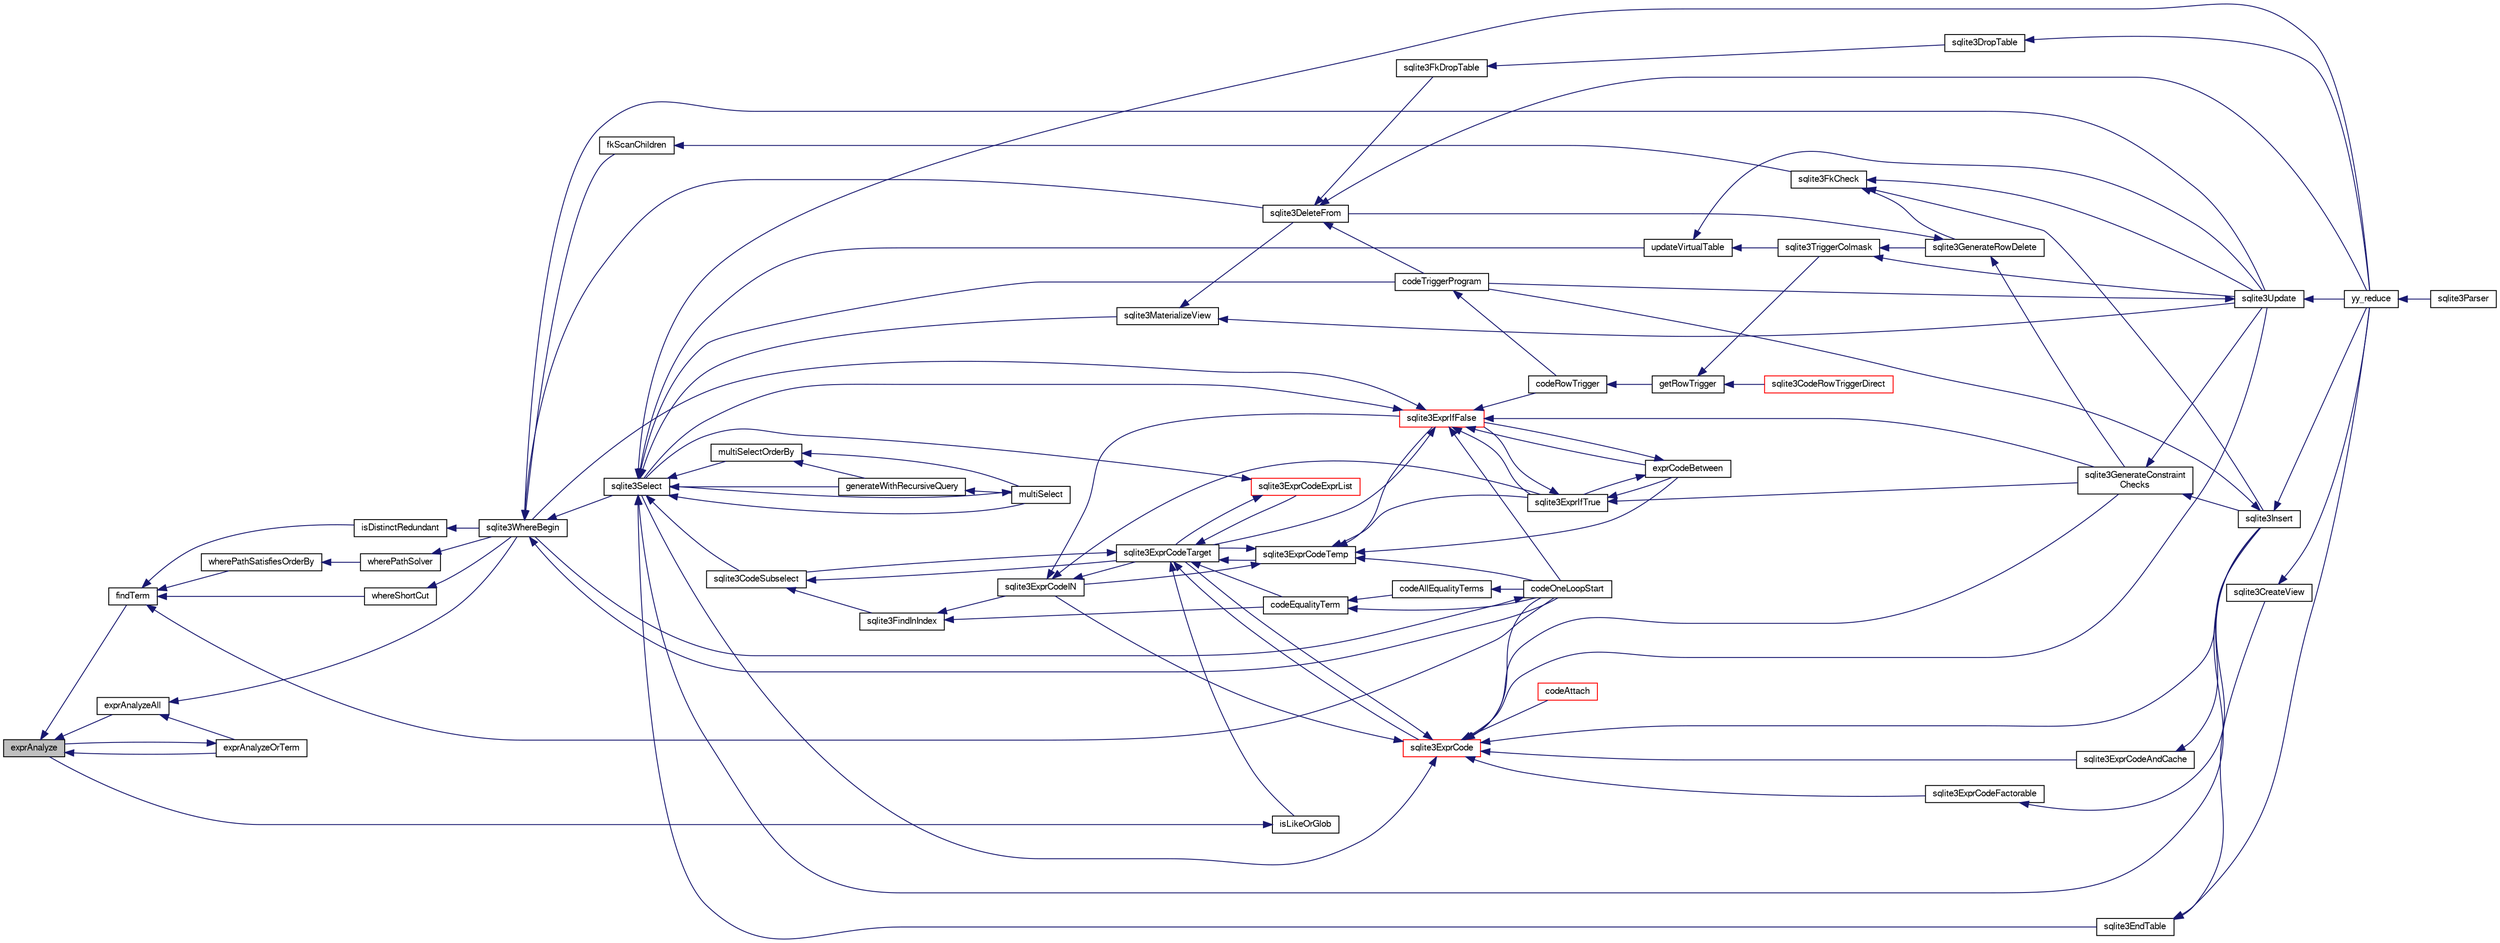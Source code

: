 digraph "exprAnalyze"
{
  edge [fontname="FreeSans",fontsize="10",labelfontname="FreeSans",labelfontsize="10"];
  node [fontname="FreeSans",fontsize="10",shape=record];
  rankdir="LR";
  Node101752 [label="exprAnalyze",height=0.2,width=0.4,color="black", fillcolor="grey75", style="filled", fontcolor="black"];
  Node101752 -> Node101753 [dir="back",color="midnightblue",fontsize="10",style="solid",fontname="FreeSans"];
  Node101753 [label="findTerm",height=0.2,width=0.4,color="black", fillcolor="white", style="filled",URL="$sqlite3_8c.html#af26eb1eed85001fcf29fa189b631ac4b"];
  Node101753 -> Node101754 [dir="back",color="midnightblue",fontsize="10",style="solid",fontname="FreeSans"];
  Node101754 [label="isDistinctRedundant",height=0.2,width=0.4,color="black", fillcolor="white", style="filled",URL="$sqlite3_8c.html#acfc2ade61d376596f173a8f70fea379b"];
  Node101754 -> Node101755 [dir="back",color="midnightblue",fontsize="10",style="solid",fontname="FreeSans"];
  Node101755 [label="sqlite3WhereBegin",height=0.2,width=0.4,color="black", fillcolor="white", style="filled",URL="$sqlite3_8c.html#acad049f5c9a96a8118cffd5e5ce89f7c"];
  Node101755 -> Node101756 [dir="back",color="midnightblue",fontsize="10",style="solid",fontname="FreeSans"];
  Node101756 [label="sqlite3DeleteFrom",height=0.2,width=0.4,color="black", fillcolor="white", style="filled",URL="$sqlite3_8c.html#ab9b4b45349188b49eabb23f94608a091"];
  Node101756 -> Node101757 [dir="back",color="midnightblue",fontsize="10",style="solid",fontname="FreeSans"];
  Node101757 [label="sqlite3FkDropTable",height=0.2,width=0.4,color="black", fillcolor="white", style="filled",URL="$sqlite3_8c.html#a1218c6fc74e89152ceaa4760e82f5ef9"];
  Node101757 -> Node101758 [dir="back",color="midnightblue",fontsize="10",style="solid",fontname="FreeSans"];
  Node101758 [label="sqlite3DropTable",height=0.2,width=0.4,color="black", fillcolor="white", style="filled",URL="$sqlite3_8c.html#a5534f77364b5568783c0e50db3c9defb"];
  Node101758 -> Node101759 [dir="back",color="midnightblue",fontsize="10",style="solid",fontname="FreeSans"];
  Node101759 [label="yy_reduce",height=0.2,width=0.4,color="black", fillcolor="white", style="filled",URL="$sqlite3_8c.html#a7c419a9b25711c666a9a2449ef377f14"];
  Node101759 -> Node101760 [dir="back",color="midnightblue",fontsize="10",style="solid",fontname="FreeSans"];
  Node101760 [label="sqlite3Parser",height=0.2,width=0.4,color="black", fillcolor="white", style="filled",URL="$sqlite3_8c.html#a0327d71a5fabe0b6a343d78a2602e72a"];
  Node101756 -> Node101761 [dir="back",color="midnightblue",fontsize="10",style="solid",fontname="FreeSans"];
  Node101761 [label="codeTriggerProgram",height=0.2,width=0.4,color="black", fillcolor="white", style="filled",URL="$sqlite3_8c.html#a120801f59d9281d201d2ff4b2606836e"];
  Node101761 -> Node101762 [dir="back",color="midnightblue",fontsize="10",style="solid",fontname="FreeSans"];
  Node101762 [label="codeRowTrigger",height=0.2,width=0.4,color="black", fillcolor="white", style="filled",URL="$sqlite3_8c.html#a463cea5aaaf388b560b206570a0022fc"];
  Node101762 -> Node101763 [dir="back",color="midnightblue",fontsize="10",style="solid",fontname="FreeSans"];
  Node101763 [label="getRowTrigger",height=0.2,width=0.4,color="black", fillcolor="white", style="filled",URL="$sqlite3_8c.html#a69626ef20b540d1a2b19cf56f3f45689"];
  Node101763 -> Node101764 [dir="back",color="midnightblue",fontsize="10",style="solid",fontname="FreeSans"];
  Node101764 [label="sqlite3CodeRowTriggerDirect",height=0.2,width=0.4,color="red", fillcolor="white", style="filled",URL="$sqlite3_8c.html#ad92829f9001bcf89a0299dad5a48acd4"];
  Node101763 -> Node101771 [dir="back",color="midnightblue",fontsize="10",style="solid",fontname="FreeSans"];
  Node101771 [label="sqlite3TriggerColmask",height=0.2,width=0.4,color="black", fillcolor="white", style="filled",URL="$sqlite3_8c.html#acace8e99e37ae5e84ea03c65e820c540"];
  Node101771 -> Node101766 [dir="back",color="midnightblue",fontsize="10",style="solid",fontname="FreeSans"];
  Node101766 [label="sqlite3GenerateRowDelete",height=0.2,width=0.4,color="black", fillcolor="white", style="filled",URL="$sqlite3_8c.html#a2c76cbf3027fc18fdbb8cb4cd96b77d9"];
  Node101766 -> Node101756 [dir="back",color="midnightblue",fontsize="10",style="solid",fontname="FreeSans"];
  Node101766 -> Node101767 [dir="back",color="midnightblue",fontsize="10",style="solid",fontname="FreeSans"];
  Node101767 [label="sqlite3GenerateConstraint\lChecks",height=0.2,width=0.4,color="black", fillcolor="white", style="filled",URL="$sqlite3_8c.html#aef639c1e6a0c0a67ca6e7690ad931bd2"];
  Node101767 -> Node101768 [dir="back",color="midnightblue",fontsize="10",style="solid",fontname="FreeSans"];
  Node101768 [label="sqlite3Insert",height=0.2,width=0.4,color="black", fillcolor="white", style="filled",URL="$sqlite3_8c.html#a5b17c9c2000bae6bdff8e6be48d7dc2b"];
  Node101768 -> Node101761 [dir="back",color="midnightblue",fontsize="10",style="solid",fontname="FreeSans"];
  Node101768 -> Node101759 [dir="back",color="midnightblue",fontsize="10",style="solid",fontname="FreeSans"];
  Node101767 -> Node101769 [dir="back",color="midnightblue",fontsize="10",style="solid",fontname="FreeSans"];
  Node101769 [label="sqlite3Update",height=0.2,width=0.4,color="black", fillcolor="white", style="filled",URL="$sqlite3_8c.html#ac5aa67c46e8cc8174566fabe6809fafa"];
  Node101769 -> Node101761 [dir="back",color="midnightblue",fontsize="10",style="solid",fontname="FreeSans"];
  Node101769 -> Node101759 [dir="back",color="midnightblue",fontsize="10",style="solid",fontname="FreeSans"];
  Node101771 -> Node101769 [dir="back",color="midnightblue",fontsize="10",style="solid",fontname="FreeSans"];
  Node101756 -> Node101759 [dir="back",color="midnightblue",fontsize="10",style="solid",fontname="FreeSans"];
  Node101755 -> Node101772 [dir="back",color="midnightblue",fontsize="10",style="solid",fontname="FreeSans"];
  Node101772 [label="fkScanChildren",height=0.2,width=0.4,color="black", fillcolor="white", style="filled",URL="$sqlite3_8c.html#a67c9dcb484336b3155e7a82a037d4691"];
  Node101772 -> Node101773 [dir="back",color="midnightblue",fontsize="10",style="solid",fontname="FreeSans"];
  Node101773 [label="sqlite3FkCheck",height=0.2,width=0.4,color="black", fillcolor="white", style="filled",URL="$sqlite3_8c.html#aa38fb76c7d6f48f19772877a41703b92"];
  Node101773 -> Node101766 [dir="back",color="midnightblue",fontsize="10",style="solid",fontname="FreeSans"];
  Node101773 -> Node101768 [dir="back",color="midnightblue",fontsize="10",style="solid",fontname="FreeSans"];
  Node101773 -> Node101769 [dir="back",color="midnightblue",fontsize="10",style="solid",fontname="FreeSans"];
  Node101755 -> Node101774 [dir="back",color="midnightblue",fontsize="10",style="solid",fontname="FreeSans"];
  Node101774 [label="sqlite3Select",height=0.2,width=0.4,color="black", fillcolor="white", style="filled",URL="$sqlite3_8c.html#a2465ee8c956209ba4b272477b7c21a45"];
  Node101774 -> Node101775 [dir="back",color="midnightblue",fontsize="10",style="solid",fontname="FreeSans"];
  Node101775 [label="sqlite3CodeSubselect",height=0.2,width=0.4,color="black", fillcolor="white", style="filled",URL="$sqlite3_8c.html#aa69b46d2204a1d1b110107a1be12ee0c"];
  Node101775 -> Node101776 [dir="back",color="midnightblue",fontsize="10",style="solid",fontname="FreeSans"];
  Node101776 [label="sqlite3FindInIndex",height=0.2,width=0.4,color="black", fillcolor="white", style="filled",URL="$sqlite3_8c.html#af7d8c56ab0231f44bb5f87b3fafeffb2"];
  Node101776 -> Node101777 [dir="back",color="midnightblue",fontsize="10",style="solid",fontname="FreeSans"];
  Node101777 [label="sqlite3ExprCodeIN",height=0.2,width=0.4,color="black", fillcolor="white", style="filled",URL="$sqlite3_8c.html#ad9cf4f5b5ffb90c24a4a0900c8626193"];
  Node101777 -> Node101778 [dir="back",color="midnightblue",fontsize="10",style="solid",fontname="FreeSans"];
  Node101778 [label="sqlite3ExprCodeTarget",height=0.2,width=0.4,color="black", fillcolor="white", style="filled",URL="$sqlite3_8c.html#a4f308397a0a3ed299ed31aaa1ae2a293"];
  Node101778 -> Node101775 [dir="back",color="midnightblue",fontsize="10",style="solid",fontname="FreeSans"];
  Node101778 -> Node101779 [dir="back",color="midnightblue",fontsize="10",style="solid",fontname="FreeSans"];
  Node101779 [label="sqlite3ExprCodeTemp",height=0.2,width=0.4,color="black", fillcolor="white", style="filled",URL="$sqlite3_8c.html#a3bc5c1ccb3c5851847e2aeb4a84ae1fc"];
  Node101779 -> Node101777 [dir="back",color="midnightblue",fontsize="10",style="solid",fontname="FreeSans"];
  Node101779 -> Node101778 [dir="back",color="midnightblue",fontsize="10",style="solid",fontname="FreeSans"];
  Node101779 -> Node101780 [dir="back",color="midnightblue",fontsize="10",style="solid",fontname="FreeSans"];
  Node101780 [label="exprCodeBetween",height=0.2,width=0.4,color="black", fillcolor="white", style="filled",URL="$sqlite3_8c.html#abd053493214542bca8f406f42145d173"];
  Node101780 -> Node101781 [dir="back",color="midnightblue",fontsize="10",style="solid",fontname="FreeSans"];
  Node101781 [label="sqlite3ExprIfTrue",height=0.2,width=0.4,color="black", fillcolor="white", style="filled",URL="$sqlite3_8c.html#ad93a55237c23e1b743ab1f59df1a1444"];
  Node101781 -> Node101780 [dir="back",color="midnightblue",fontsize="10",style="solid",fontname="FreeSans"];
  Node101781 -> Node101782 [dir="back",color="midnightblue",fontsize="10",style="solid",fontname="FreeSans"];
  Node101782 [label="sqlite3ExprIfFalse",height=0.2,width=0.4,color="red", fillcolor="white", style="filled",URL="$sqlite3_8c.html#af97ecccb5d56e321e118414b08f65b71"];
  Node101782 -> Node101778 [dir="back",color="midnightblue",fontsize="10",style="solid",fontname="FreeSans"];
  Node101782 -> Node101780 [dir="back",color="midnightblue",fontsize="10",style="solid",fontname="FreeSans"];
  Node101782 -> Node101781 [dir="back",color="midnightblue",fontsize="10",style="solid",fontname="FreeSans"];
  Node101782 -> Node101767 [dir="back",color="midnightblue",fontsize="10",style="solid",fontname="FreeSans"];
  Node101782 -> Node101774 [dir="back",color="midnightblue",fontsize="10",style="solid",fontname="FreeSans"];
  Node101782 -> Node101762 [dir="back",color="midnightblue",fontsize="10",style="solid",fontname="FreeSans"];
  Node101782 -> Node101796 [dir="back",color="midnightblue",fontsize="10",style="solid",fontname="FreeSans"];
  Node101796 [label="codeOneLoopStart",height=0.2,width=0.4,color="black", fillcolor="white", style="filled",URL="$sqlite3_8c.html#aa868875120b151c169cc79139ed6e008"];
  Node101796 -> Node101755 [dir="back",color="midnightblue",fontsize="10",style="solid",fontname="FreeSans"];
  Node101782 -> Node101755 [dir="back",color="midnightblue",fontsize="10",style="solid",fontname="FreeSans"];
  Node101781 -> Node101767 [dir="back",color="midnightblue",fontsize="10",style="solid",fontname="FreeSans"];
  Node101780 -> Node101782 [dir="back",color="midnightblue",fontsize="10",style="solid",fontname="FreeSans"];
  Node101779 -> Node101781 [dir="back",color="midnightblue",fontsize="10",style="solid",fontname="FreeSans"];
  Node101779 -> Node101782 [dir="back",color="midnightblue",fontsize="10",style="solid",fontname="FreeSans"];
  Node101779 -> Node101796 [dir="back",color="midnightblue",fontsize="10",style="solid",fontname="FreeSans"];
  Node101778 -> Node101797 [dir="back",color="midnightblue",fontsize="10",style="solid",fontname="FreeSans"];
  Node101797 [label="sqlite3ExprCode",height=0.2,width=0.4,color="red", fillcolor="white", style="filled",URL="$sqlite3_8c.html#a75f270fb0b111b86924cca4ea507b417"];
  Node101797 -> Node101777 [dir="back",color="midnightblue",fontsize="10",style="solid",fontname="FreeSans"];
  Node101797 -> Node101778 [dir="back",color="midnightblue",fontsize="10",style="solid",fontname="FreeSans"];
  Node101797 -> Node101798 [dir="back",color="midnightblue",fontsize="10",style="solid",fontname="FreeSans"];
  Node101798 [label="sqlite3ExprCodeFactorable",height=0.2,width=0.4,color="black", fillcolor="white", style="filled",URL="$sqlite3_8c.html#a843f7fd58eec5a683c1fd8435fcd1e84"];
  Node101798 -> Node101768 [dir="back",color="midnightblue",fontsize="10",style="solid",fontname="FreeSans"];
  Node101797 -> Node101799 [dir="back",color="midnightblue",fontsize="10",style="solid",fontname="FreeSans"];
  Node101799 [label="sqlite3ExprCodeAndCache",height=0.2,width=0.4,color="black", fillcolor="white", style="filled",URL="$sqlite3_8c.html#ae3e46527d9b7fc9cb9236d21a5e6b1d8"];
  Node101799 -> Node101768 [dir="back",color="midnightblue",fontsize="10",style="solid",fontname="FreeSans"];
  Node101797 -> Node101800 [dir="back",color="midnightblue",fontsize="10",style="solid",fontname="FreeSans"];
  Node101800 [label="codeAttach",height=0.2,width=0.4,color="red", fillcolor="white", style="filled",URL="$sqlite3_8c.html#ade4e9e30d828a19c191fdcb098676d5b"];
  Node101797 -> Node101768 [dir="back",color="midnightblue",fontsize="10",style="solid",fontname="FreeSans"];
  Node101797 -> Node101767 [dir="back",color="midnightblue",fontsize="10",style="solid",fontname="FreeSans"];
  Node101797 -> Node101774 [dir="back",color="midnightblue",fontsize="10",style="solid",fontname="FreeSans"];
  Node101797 -> Node101769 [dir="back",color="midnightblue",fontsize="10",style="solid",fontname="FreeSans"];
  Node101797 -> Node101796 [dir="back",color="midnightblue",fontsize="10",style="solid",fontname="FreeSans"];
  Node101778 -> Node101809 [dir="back",color="midnightblue",fontsize="10",style="solid",fontname="FreeSans"];
  Node101809 [label="sqlite3ExprCodeExprList",height=0.2,width=0.4,color="red", fillcolor="white", style="filled",URL="$sqlite3_8c.html#a05b2b3dc3de7565de24eb3a2ff4e9566"];
  Node101809 -> Node101778 [dir="back",color="midnightblue",fontsize="10",style="solid",fontname="FreeSans"];
  Node101809 -> Node101774 [dir="back",color="midnightblue",fontsize="10",style="solid",fontname="FreeSans"];
  Node101778 -> Node101812 [dir="back",color="midnightblue",fontsize="10",style="solid",fontname="FreeSans"];
  Node101812 [label="isLikeOrGlob",height=0.2,width=0.4,color="black", fillcolor="white", style="filled",URL="$sqlite3_8c.html#a6c38e495198bf8976f68d1a6ebd74a50"];
  Node101812 -> Node101752 [dir="back",color="midnightblue",fontsize="10",style="solid",fontname="FreeSans"];
  Node101778 -> Node101813 [dir="back",color="midnightblue",fontsize="10",style="solid",fontname="FreeSans"];
  Node101813 [label="codeEqualityTerm",height=0.2,width=0.4,color="black", fillcolor="white", style="filled",URL="$sqlite3_8c.html#ad88a57073f031452c9843e97f15acc47"];
  Node101813 -> Node101814 [dir="back",color="midnightblue",fontsize="10",style="solid",fontname="FreeSans"];
  Node101814 [label="codeAllEqualityTerms",height=0.2,width=0.4,color="black", fillcolor="white", style="filled",URL="$sqlite3_8c.html#a3095598b812500a4efe41bf17cd49381"];
  Node101814 -> Node101796 [dir="back",color="midnightblue",fontsize="10",style="solid",fontname="FreeSans"];
  Node101813 -> Node101796 [dir="back",color="midnightblue",fontsize="10",style="solid",fontname="FreeSans"];
  Node101777 -> Node101781 [dir="back",color="midnightblue",fontsize="10",style="solid",fontname="FreeSans"];
  Node101777 -> Node101782 [dir="back",color="midnightblue",fontsize="10",style="solid",fontname="FreeSans"];
  Node101776 -> Node101813 [dir="back",color="midnightblue",fontsize="10",style="solid",fontname="FreeSans"];
  Node101775 -> Node101778 [dir="back",color="midnightblue",fontsize="10",style="solid",fontname="FreeSans"];
  Node101774 -> Node101788 [dir="back",color="midnightblue",fontsize="10",style="solid",fontname="FreeSans"];
  Node101788 [label="sqlite3EndTable",height=0.2,width=0.4,color="black", fillcolor="white", style="filled",URL="$sqlite3_8c.html#a7b5f2c66c0f0b6f819d970ca389768b0"];
  Node101788 -> Node101789 [dir="back",color="midnightblue",fontsize="10",style="solid",fontname="FreeSans"];
  Node101789 [label="sqlite3CreateView",height=0.2,width=0.4,color="black", fillcolor="white", style="filled",URL="$sqlite3_8c.html#a9d85cb00ff71dee5cd9a019503a6982e"];
  Node101789 -> Node101759 [dir="back",color="midnightblue",fontsize="10",style="solid",fontname="FreeSans"];
  Node101788 -> Node101759 [dir="back",color="midnightblue",fontsize="10",style="solid",fontname="FreeSans"];
  Node101774 -> Node101815 [dir="back",color="midnightblue",fontsize="10",style="solid",fontname="FreeSans"];
  Node101815 [label="sqlite3MaterializeView",height=0.2,width=0.4,color="black", fillcolor="white", style="filled",URL="$sqlite3_8c.html#a4557984b0b75f998fb0c3f231c9b1def"];
  Node101815 -> Node101756 [dir="back",color="midnightblue",fontsize="10",style="solid",fontname="FreeSans"];
  Node101815 -> Node101769 [dir="back",color="midnightblue",fontsize="10",style="solid",fontname="FreeSans"];
  Node101774 -> Node101768 [dir="back",color="midnightblue",fontsize="10",style="solid",fontname="FreeSans"];
  Node101774 -> Node101805 [dir="back",color="midnightblue",fontsize="10",style="solid",fontname="FreeSans"];
  Node101805 [label="generateWithRecursiveQuery",height=0.2,width=0.4,color="black", fillcolor="white", style="filled",URL="$sqlite3_8c.html#ade2c3663fa9c3b9676507984b9483942"];
  Node101805 -> Node101806 [dir="back",color="midnightblue",fontsize="10",style="solid",fontname="FreeSans"];
  Node101806 [label="multiSelect",height=0.2,width=0.4,color="black", fillcolor="white", style="filled",URL="$sqlite3_8c.html#a6456c61f3d9b2389738753cedfa24fa7"];
  Node101806 -> Node101774 [dir="back",color="midnightblue",fontsize="10",style="solid",fontname="FreeSans"];
  Node101774 -> Node101806 [dir="back",color="midnightblue",fontsize="10",style="solid",fontname="FreeSans"];
  Node101774 -> Node101807 [dir="back",color="midnightblue",fontsize="10",style="solid",fontname="FreeSans"];
  Node101807 [label="multiSelectOrderBy",height=0.2,width=0.4,color="black", fillcolor="white", style="filled",URL="$sqlite3_8c.html#afcdb8488c6f4dfdadaf9f04bca35b808"];
  Node101807 -> Node101805 [dir="back",color="midnightblue",fontsize="10",style="solid",fontname="FreeSans"];
  Node101807 -> Node101806 [dir="back",color="midnightblue",fontsize="10",style="solid",fontname="FreeSans"];
  Node101774 -> Node101761 [dir="back",color="midnightblue",fontsize="10",style="solid",fontname="FreeSans"];
  Node101774 -> Node101816 [dir="back",color="midnightblue",fontsize="10",style="solid",fontname="FreeSans"];
  Node101816 [label="updateVirtualTable",height=0.2,width=0.4,color="black", fillcolor="white", style="filled",URL="$sqlite3_8c.html#a740220531db9293c39a2cdd7da3f74e1"];
  Node101816 -> Node101771 [dir="back",color="midnightblue",fontsize="10",style="solid",fontname="FreeSans"];
  Node101816 -> Node101769 [dir="back",color="midnightblue",fontsize="10",style="solid",fontname="FreeSans"];
  Node101774 -> Node101759 [dir="back",color="midnightblue",fontsize="10",style="solid",fontname="FreeSans"];
  Node101755 -> Node101769 [dir="back",color="midnightblue",fontsize="10",style="solid",fontname="FreeSans"];
  Node101755 -> Node101796 [dir="back",color="midnightblue",fontsize="10",style="solid",fontname="FreeSans"];
  Node101753 -> Node101796 [dir="back",color="midnightblue",fontsize="10",style="solid",fontname="FreeSans"];
  Node101753 -> Node101817 [dir="back",color="midnightblue",fontsize="10",style="solid",fontname="FreeSans"];
  Node101817 [label="wherePathSatisfiesOrderBy",height=0.2,width=0.4,color="black", fillcolor="white", style="filled",URL="$sqlite3_8c.html#a0d0fdea0c17942906bcb742c15cf8861"];
  Node101817 -> Node101818 [dir="back",color="midnightblue",fontsize="10",style="solid",fontname="FreeSans"];
  Node101818 [label="wherePathSolver",height=0.2,width=0.4,color="black", fillcolor="white", style="filled",URL="$sqlite3_8c.html#aebc15a04540468c220b31d00e9b29fe6"];
  Node101818 -> Node101755 [dir="back",color="midnightblue",fontsize="10",style="solid",fontname="FreeSans"];
  Node101753 -> Node101819 [dir="back",color="midnightblue",fontsize="10",style="solid",fontname="FreeSans"];
  Node101819 [label="whereShortCut",height=0.2,width=0.4,color="black", fillcolor="white", style="filled",URL="$sqlite3_8c.html#ae1e6727024b08b6596d4d28882587b86"];
  Node101819 -> Node101755 [dir="back",color="midnightblue",fontsize="10",style="solid",fontname="FreeSans"];
  Node101752 -> Node101820 [dir="back",color="midnightblue",fontsize="10",style="solid",fontname="FreeSans"];
  Node101820 [label="exprAnalyzeAll",height=0.2,width=0.4,color="black", fillcolor="white", style="filled",URL="$sqlite3_8c.html#a2e7a957af98e240fa68e34d6ff639437"];
  Node101820 -> Node101821 [dir="back",color="midnightblue",fontsize="10",style="solid",fontname="FreeSans"];
  Node101821 [label="exprAnalyzeOrTerm",height=0.2,width=0.4,color="black", fillcolor="white", style="filled",URL="$sqlite3_8c.html#ab95cabd8b51cb2291b5bef0c4a3776d2"];
  Node101821 -> Node101752 [dir="back",color="midnightblue",fontsize="10",style="solid",fontname="FreeSans"];
  Node101820 -> Node101755 [dir="back",color="midnightblue",fontsize="10",style="solid",fontname="FreeSans"];
  Node101752 -> Node101821 [dir="back",color="midnightblue",fontsize="10",style="solid",fontname="FreeSans"];
}
